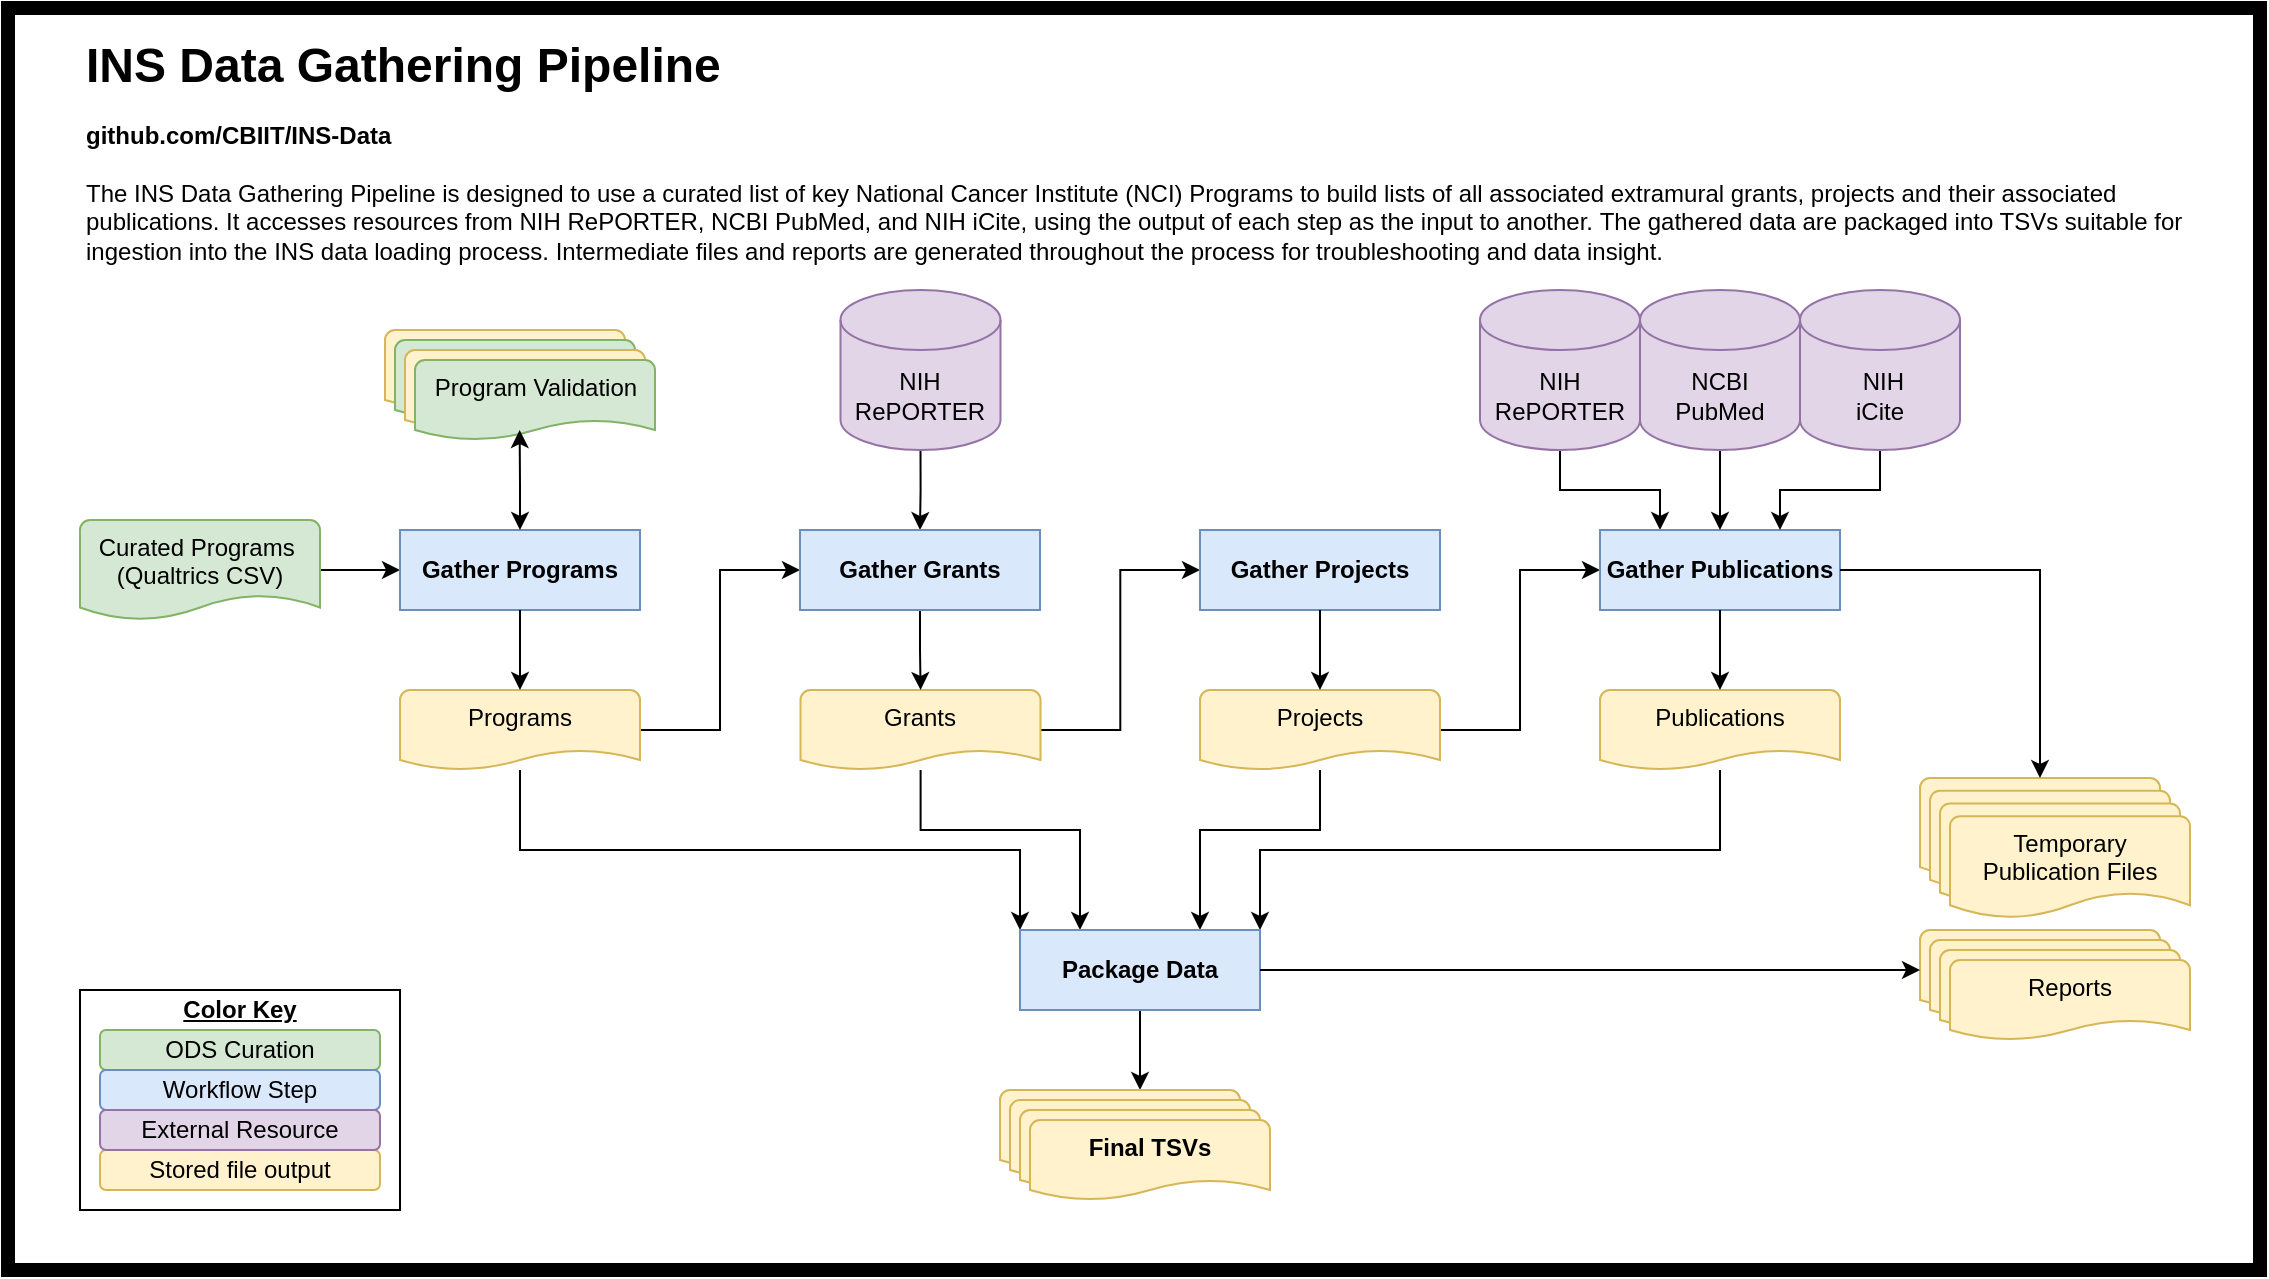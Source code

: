 <mxfile version="22.1.21" type="device">
  <diagram name="Page-1" id="uefWlJh99sZlFegfP22R">
    <mxGraphModel dx="896" dy="1094" grid="1" gridSize="10" guides="1" tooltips="1" connect="1" arrows="1" fold="1" page="0" pageScale="1" pageWidth="850" pageHeight="1100" math="0" shadow="0">
      <root>
        <mxCell id="0" />
        <mxCell id="1" parent="0" />
        <mxCell id="phURn1hj5qTQnRwEF0jg-42" value="" style="rounded=0;whiteSpace=wrap;html=1;strokeWidth=7;fillColor=default;" parent="1" vertex="1">
          <mxGeometry x="444" y="-281" width="1126" height="631" as="geometry" />
        </mxCell>
        <mxCell id="gQOOfUeZjju-Q29w7hby-9" value="&lt;p style=&quot;line-height: 100%;&quot;&gt;&lt;/p&gt;&lt;h1 style=&quot;line-height: 100%;&quot;&gt;INS Data Gathering Pipeline&lt;/h1&gt;&lt;div&gt;&lt;b&gt;github.com/CBIIT/INS-Data&lt;/b&gt;&lt;/div&gt;&lt;div&gt;&lt;b&gt;&lt;br&gt;&lt;/b&gt;&lt;/div&gt;&lt;div style=&quot;line-height: 120%;&quot;&gt;The INS Data Gathering Pipeline is designed to use a curated list of key National Cancer Institute (NCI) Programs to build lists of all associated extramural grants, projects and their associated publications. It accesses resources from NIH RePORTER, NCBI PubMed, and NIH iCite, using the output of each step as the input to another.&amp;nbsp;&lt;span style=&quot;background-color: initial;&quot;&gt;The gathered data are packaged into TSVs suitable for ingestion into the INS data loading process. Intermediate files and reports are generated throughout the process for troubleshooting and data insight.&amp;nbsp;&lt;/span&gt;&lt;/div&gt;&lt;p&gt;&lt;/p&gt;" style="text;html=1;strokeColor=none;fillColor=none;spacing=5;spacingTop=-20;whiteSpace=wrap;overflow=hidden;rounded=0;" parent="1" vertex="1">
          <mxGeometry x="478" y="-270" width="1062" height="130" as="geometry" />
        </mxCell>
        <mxCell id="r6HnroZV0TJYuFAMtPQ7-27" style="edgeStyle=orthogonalEdgeStyle;rounded=0;orthogonalLoop=1;jettySize=auto;html=1;" edge="1" parent="1" source="wkYrDo4dlBRFe5t2DFDZ-1" target="wkYrDo4dlBRFe5t2DFDZ-2">
          <mxGeometry relative="1" as="geometry" />
        </mxCell>
        <mxCell id="wkYrDo4dlBRFe5t2DFDZ-1" value="Curated Programs&amp;nbsp; (Qualtrics CSV)" style="strokeWidth=1;html=1;shape=mxgraph.flowchart.document2;whiteSpace=wrap;size=0.25;fillColor=#d5e8d4;strokeColor=#82b366;verticalAlign=top;" parent="1" vertex="1">
          <mxGeometry x="480" y="-25" width="120" height="50" as="geometry" />
        </mxCell>
        <mxCell id="r6HnroZV0TJYuFAMtPQ7-30" style="edgeStyle=orthogonalEdgeStyle;rounded=0;orthogonalLoop=1;jettySize=auto;html=1;exitX=0.75;exitY=0;exitDx=0;exitDy=0;entryX=0.682;entryY=0.755;entryDx=0;entryDy=0;entryPerimeter=0;strokeColor=none;" edge="1" parent="1" source="wkYrDo4dlBRFe5t2DFDZ-2" target="wkYrDo4dlBRFe5t2DFDZ-19">
          <mxGeometry relative="1" as="geometry">
            <mxPoint x="730" y="-70" as="targetPoint" />
          </mxGeometry>
        </mxCell>
        <mxCell id="wkYrDo4dlBRFe5t2DFDZ-2" value="Gather Programs" style="rounded=0;whiteSpace=wrap;html=1;fillColor=#dae8fc;strokeColor=#6c8ebf;fontStyle=1" parent="1" vertex="1">
          <mxGeometry x="640" y="-20" width="120" height="40" as="geometry" />
        </mxCell>
        <mxCell id="r6HnroZV0TJYuFAMtPQ7-33" style="edgeStyle=orthogonalEdgeStyle;rounded=0;orthogonalLoop=1;jettySize=auto;html=1;entryX=0;entryY=0.5;entryDx=0;entryDy=0;" edge="1" parent="1" source="wkYrDo4dlBRFe5t2DFDZ-3" target="wkYrDo4dlBRFe5t2DFDZ-14">
          <mxGeometry relative="1" as="geometry" />
        </mxCell>
        <mxCell id="r6HnroZV0TJYuFAMtPQ7-49" style="edgeStyle=orthogonalEdgeStyle;rounded=0;orthogonalLoop=1;jettySize=auto;html=1;entryX=0;entryY=0;entryDx=0;entryDy=0;" edge="1" parent="1" source="wkYrDo4dlBRFe5t2DFDZ-3" target="r6HnroZV0TJYuFAMtPQ7-10">
          <mxGeometry relative="1" as="geometry">
            <Array as="points">
              <mxPoint x="700" y="140" />
              <mxPoint x="950" y="140" />
            </Array>
          </mxGeometry>
        </mxCell>
        <mxCell id="wkYrDo4dlBRFe5t2DFDZ-3" value="Programs" style="strokeWidth=1;html=1;shape=mxgraph.flowchart.document2;whiteSpace=wrap;size=0.25;fillColor=#fff2cc;strokeColor=#d6b656;verticalAlign=top;" parent="1" vertex="1">
          <mxGeometry x="640" y="60" width="120" height="40" as="geometry" />
        </mxCell>
        <mxCell id="r6HnroZV0TJYuFAMtPQ7-34" style="edgeStyle=orthogonalEdgeStyle;rounded=0;orthogonalLoop=1;jettySize=auto;html=1;exitX=0.5;exitY=1;exitDx=0;exitDy=0;exitPerimeter=0;" edge="1" parent="1" source="r6HnroZV0TJYuFAMtPQ7-39" target="wkYrDo4dlBRFe5t2DFDZ-14">
          <mxGeometry relative="1" as="geometry">
            <mxPoint x="900" y="-60" as="sourcePoint" />
          </mxGeometry>
        </mxCell>
        <mxCell id="r6HnroZV0TJYuFAMtPQ7-37" style="edgeStyle=orthogonalEdgeStyle;rounded=0;orthogonalLoop=1;jettySize=auto;html=1;entryX=0;entryY=0.5;entryDx=0;entryDy=0;" edge="1" parent="1" source="wkYrDo4dlBRFe5t2DFDZ-21" target="r6HnroZV0TJYuFAMtPQ7-1">
          <mxGeometry relative="1" as="geometry" />
        </mxCell>
        <mxCell id="r6HnroZV0TJYuFAMtPQ7-50" style="edgeStyle=orthogonalEdgeStyle;rounded=0;orthogonalLoop=1;jettySize=auto;html=1;entryX=0.25;entryY=0;entryDx=0;entryDy=0;" edge="1" parent="1" source="wkYrDo4dlBRFe5t2DFDZ-21" target="r6HnroZV0TJYuFAMtPQ7-10">
          <mxGeometry relative="1" as="geometry">
            <Array as="points">
              <mxPoint x="900" y="130" />
              <mxPoint x="980" y="130" />
            </Array>
          </mxGeometry>
        </mxCell>
        <mxCell id="wkYrDo4dlBRFe5t2DFDZ-21" value="Grants" style="strokeWidth=1;html=1;shape=mxgraph.flowchart.document2;whiteSpace=wrap;size=0.25;fillColor=#fff2cc;strokeColor=#d6b656;verticalAlign=top;" parent="1" vertex="1">
          <mxGeometry x="840.25" y="60" width="120" height="40" as="geometry" />
        </mxCell>
        <mxCell id="r6HnroZV0TJYuFAMtPQ7-35" style="edgeStyle=orthogonalEdgeStyle;rounded=0;orthogonalLoop=1;jettySize=auto;html=1;" edge="1" parent="1" source="wkYrDo4dlBRFe5t2DFDZ-14" target="wkYrDo4dlBRFe5t2DFDZ-21">
          <mxGeometry relative="1" as="geometry" />
        </mxCell>
        <mxCell id="wkYrDo4dlBRFe5t2DFDZ-14" value="Gather Grants" style="rounded=0;whiteSpace=wrap;html=1;fillColor=#dae8fc;strokeColor=#6c8ebf;fontStyle=1" parent="1" vertex="1">
          <mxGeometry x="840" y="-20" width="120" height="40" as="geometry" />
        </mxCell>
        <mxCell id="r6HnroZV0TJYuFAMtPQ7-1" value="Gather Projects" style="rounded=0;whiteSpace=wrap;html=1;fillColor=#dae8fc;strokeColor=#6c8ebf;fontStyle=1" vertex="1" parent="1">
          <mxGeometry x="1040" y="-20" width="120" height="40" as="geometry" />
        </mxCell>
        <mxCell id="r6HnroZV0TJYuFAMtPQ7-44" style="edgeStyle=orthogonalEdgeStyle;rounded=0;orthogonalLoop=1;jettySize=auto;html=1;entryX=0;entryY=0.5;entryDx=0;entryDy=0;" edge="1" parent="1" source="r6HnroZV0TJYuFAMtPQ7-2" target="r6HnroZV0TJYuFAMtPQ7-7">
          <mxGeometry relative="1" as="geometry" />
        </mxCell>
        <mxCell id="r6HnroZV0TJYuFAMtPQ7-51" style="edgeStyle=orthogonalEdgeStyle;rounded=0;orthogonalLoop=1;jettySize=auto;html=1;entryX=0.75;entryY=0;entryDx=0;entryDy=0;" edge="1" parent="1" source="r6HnroZV0TJYuFAMtPQ7-2" target="r6HnroZV0TJYuFAMtPQ7-10">
          <mxGeometry relative="1" as="geometry">
            <Array as="points">
              <mxPoint x="1100" y="130" />
              <mxPoint x="1040" y="130" />
            </Array>
          </mxGeometry>
        </mxCell>
        <mxCell id="r6HnroZV0TJYuFAMtPQ7-2" value="Projects" style="strokeWidth=1;html=1;shape=mxgraph.flowchart.document2;whiteSpace=wrap;size=0.25;fillColor=#fff2cc;strokeColor=#d6b656;verticalAlign=top;" vertex="1" parent="1">
          <mxGeometry x="1040" y="60" width="120" height="40" as="geometry" />
        </mxCell>
        <mxCell id="r6HnroZV0TJYuFAMtPQ7-42" style="edgeStyle=orthogonalEdgeStyle;rounded=0;orthogonalLoop=1;jettySize=auto;html=1;entryX=0.25;entryY=0;entryDx=0;entryDy=0;" edge="1" parent="1" source="r6HnroZV0TJYuFAMtPQ7-4" target="r6HnroZV0TJYuFAMtPQ7-7">
          <mxGeometry relative="1" as="geometry" />
        </mxCell>
        <mxCell id="r6HnroZV0TJYuFAMtPQ7-4" value="NIH RePORTER" style="shape=cylinder3;whiteSpace=wrap;html=1;boundedLbl=1;backgroundOutline=1;size=15;fillColor=#e1d5e7;strokeColor=#9673a6;" vertex="1" parent="1">
          <mxGeometry x="1180" y="-140" width="80" height="80" as="geometry" />
        </mxCell>
        <mxCell id="r6HnroZV0TJYuFAMtPQ7-52" style="edgeStyle=orthogonalEdgeStyle;rounded=0;orthogonalLoop=1;jettySize=auto;html=1;entryX=1;entryY=0;entryDx=0;entryDy=0;" edge="1" parent="1" source="r6HnroZV0TJYuFAMtPQ7-5" target="r6HnroZV0TJYuFAMtPQ7-10">
          <mxGeometry relative="1" as="geometry">
            <Array as="points">
              <mxPoint x="1300" y="140" />
              <mxPoint x="1070" y="140" />
            </Array>
          </mxGeometry>
        </mxCell>
        <mxCell id="r6HnroZV0TJYuFAMtPQ7-5" value="Publications" style="strokeWidth=1;html=1;shape=mxgraph.flowchart.document2;whiteSpace=wrap;size=0.25;fillColor=#fff2cc;strokeColor=#d6b656;verticalAlign=top;" vertex="1" parent="1">
          <mxGeometry x="1240" y="60" width="120" height="40" as="geometry" />
        </mxCell>
        <mxCell id="r6HnroZV0TJYuFAMtPQ7-7" value="Gather Publications" style="rounded=0;whiteSpace=wrap;html=1;fillColor=#dae8fc;strokeColor=#6c8ebf;fontStyle=1" vertex="1" parent="1">
          <mxGeometry x="1240" y="-20" width="120" height="40" as="geometry" />
        </mxCell>
        <mxCell id="r6HnroZV0TJYuFAMtPQ7-41" style="edgeStyle=orthogonalEdgeStyle;rounded=0;orthogonalLoop=1;jettySize=auto;html=1;" edge="1" parent="1" source="r6HnroZV0TJYuFAMtPQ7-8" target="r6HnroZV0TJYuFAMtPQ7-7">
          <mxGeometry relative="1" as="geometry" />
        </mxCell>
        <mxCell id="r6HnroZV0TJYuFAMtPQ7-43" style="edgeStyle=orthogonalEdgeStyle;rounded=0;orthogonalLoop=1;jettySize=auto;html=1;entryX=0.75;entryY=0;entryDx=0;entryDy=0;" edge="1" parent="1" source="r6HnroZV0TJYuFAMtPQ7-9" target="r6HnroZV0TJYuFAMtPQ7-7">
          <mxGeometry relative="1" as="geometry" />
        </mxCell>
        <mxCell id="r6HnroZV0TJYuFAMtPQ7-9" value="&amp;nbsp;NIH &lt;br&gt;iCite" style="shape=cylinder3;whiteSpace=wrap;html=1;boundedLbl=1;backgroundOutline=1;size=15;fillColor=#e1d5e7;strokeColor=#9673a6;" vertex="1" parent="1">
          <mxGeometry x="1340" y="-140" width="80" height="80" as="geometry" />
        </mxCell>
        <mxCell id="r6HnroZV0TJYuFAMtPQ7-54" style="edgeStyle=orthogonalEdgeStyle;rounded=0;orthogonalLoop=1;jettySize=auto;html=1;" edge="1" parent="1" source="r6HnroZV0TJYuFAMtPQ7-10">
          <mxGeometry relative="1" as="geometry">
            <mxPoint x="1010" y="260" as="targetPoint" />
          </mxGeometry>
        </mxCell>
        <mxCell id="r6HnroZV0TJYuFAMtPQ7-10" value="Package Data" style="rounded=0;whiteSpace=wrap;html=1;fillColor=#dae8fc;strokeColor=#6c8ebf;fontStyle=1" vertex="1" parent="1">
          <mxGeometry x="950" y="180" width="120" height="40" as="geometry" />
        </mxCell>
        <mxCell id="r6HnroZV0TJYuFAMtPQ7-17" value="" style="group;fontStyle=1;labelBorderColor=none;shadow=0;" vertex="1" connectable="0" parent="1">
          <mxGeometry x="940" y="260" width="135" height="55" as="geometry" />
        </mxCell>
        <mxCell id="r6HnroZV0TJYuFAMtPQ7-11" value="" style="strokeWidth=1;html=1;shape=mxgraph.flowchart.document2;whiteSpace=wrap;size=0.25;fillColor=#fff2cc;strokeColor=#d6b656;verticalAlign=top;fontStyle=1;labelBorderColor=none;shadow=0;" vertex="1" parent="r6HnroZV0TJYuFAMtPQ7-17">
          <mxGeometry width="120" height="40" as="geometry" />
        </mxCell>
        <mxCell id="r6HnroZV0TJYuFAMtPQ7-12" value="" style="strokeWidth=1;html=1;shape=mxgraph.flowchart.document2;whiteSpace=wrap;size=0.25;fillColor=#fff2cc;strokeColor=#d6b656;verticalAlign=top;fontStyle=1;labelBorderColor=none;shadow=0;" vertex="1" parent="r6HnroZV0TJYuFAMtPQ7-17">
          <mxGeometry x="5" y="5" width="120" height="40" as="geometry" />
        </mxCell>
        <mxCell id="r6HnroZV0TJYuFAMtPQ7-13" value="" style="strokeWidth=1;html=1;shape=mxgraph.flowchart.document2;whiteSpace=wrap;size=0.25;fillColor=#fff2cc;strokeColor=#d6b656;verticalAlign=top;fontStyle=1;labelBorderColor=none;shadow=0;" vertex="1" parent="r6HnroZV0TJYuFAMtPQ7-17">
          <mxGeometry x="10" y="10" width="120" height="40" as="geometry" />
        </mxCell>
        <mxCell id="r6HnroZV0TJYuFAMtPQ7-14" value="Final TSVs" style="strokeWidth=1;html=1;shape=mxgraph.flowchart.document2;whiteSpace=wrap;size=0.25;fillColor=#fff2cc;strokeColor=#d6b656;verticalAlign=top;fontStyle=1;labelBorderColor=none;shadow=0;" vertex="1" parent="r6HnroZV0TJYuFAMtPQ7-17">
          <mxGeometry x="15" y="15" width="120" height="40" as="geometry" />
        </mxCell>
        <mxCell id="r6HnroZV0TJYuFAMtPQ7-19" value="" style="group" vertex="1" connectable="0" parent="1">
          <mxGeometry x="1400" y="180" width="135" height="55" as="geometry" />
        </mxCell>
        <mxCell id="r6HnroZV0TJYuFAMtPQ7-20" value="" style="strokeWidth=1;html=1;shape=mxgraph.flowchart.document2;whiteSpace=wrap;size=0.25;fillColor=#fff2cc;strokeColor=#d6b656;verticalAlign=top;" vertex="1" parent="r6HnroZV0TJYuFAMtPQ7-19">
          <mxGeometry width="120" height="40" as="geometry" />
        </mxCell>
        <mxCell id="r6HnroZV0TJYuFAMtPQ7-21" value="" style="strokeWidth=1;html=1;shape=mxgraph.flowchart.document2;whiteSpace=wrap;size=0.25;fillColor=#fff2cc;strokeColor=#d6b656;verticalAlign=top;" vertex="1" parent="r6HnroZV0TJYuFAMtPQ7-19">
          <mxGeometry x="5" y="5" width="120" height="40" as="geometry" />
        </mxCell>
        <mxCell id="r6HnroZV0TJYuFAMtPQ7-22" value="" style="strokeWidth=1;html=1;shape=mxgraph.flowchart.document2;whiteSpace=wrap;size=0.25;fillColor=#fff2cc;strokeColor=#d6b656;verticalAlign=top;" vertex="1" parent="r6HnroZV0TJYuFAMtPQ7-19">
          <mxGeometry x="10" y="10" width="120" height="40" as="geometry" />
        </mxCell>
        <mxCell id="r6HnroZV0TJYuFAMtPQ7-23" value="Reports" style="strokeWidth=1;html=1;shape=mxgraph.flowchart.document2;whiteSpace=wrap;size=0.25;fillColor=#fff2cc;strokeColor=#d6b656;verticalAlign=top;" vertex="1" parent="r6HnroZV0TJYuFAMtPQ7-19">
          <mxGeometry x="15" y="15" width="120" height="40" as="geometry" />
        </mxCell>
        <mxCell id="r6HnroZV0TJYuFAMtPQ7-26" value="" style="group" vertex="1" connectable="0" parent="1">
          <mxGeometry x="632.5" y="-120" width="135" height="55" as="geometry" />
        </mxCell>
        <mxCell id="r6HnroZV0TJYuFAMtPQ7-25" value="" style="strokeWidth=1;html=1;shape=mxgraph.flowchart.document2;whiteSpace=wrap;size=0.25;fillColor=#fff2cc;strokeColor=#d6b656;verticalAlign=top;" vertex="1" parent="r6HnroZV0TJYuFAMtPQ7-26">
          <mxGeometry width="120" height="40" as="geometry" />
        </mxCell>
        <mxCell id="r6HnroZV0TJYuFAMtPQ7-24" value="" style="strokeWidth=1;html=1;shape=mxgraph.flowchart.document2;whiteSpace=wrap;size=0.25;fillColor=#d5e8d4;strokeColor=#82b366;verticalAlign=top;" vertex="1" parent="r6HnroZV0TJYuFAMtPQ7-26">
          <mxGeometry x="5" y="5" width="120" height="40" as="geometry" />
        </mxCell>
        <mxCell id="wkYrDo4dlBRFe5t2DFDZ-18" value="" style="strokeWidth=1;html=1;shape=mxgraph.flowchart.document2;whiteSpace=wrap;size=0.25;fillColor=#fff2cc;strokeColor=#d6b656;verticalAlign=top;" parent="r6HnroZV0TJYuFAMtPQ7-26" vertex="1">
          <mxGeometry x="10" y="10" width="120" height="40" as="geometry" />
        </mxCell>
        <mxCell id="wkYrDo4dlBRFe5t2DFDZ-19" value="Program Validation" style="strokeWidth=1;html=1;shape=mxgraph.flowchart.document2;whiteSpace=wrap;size=0.25;fillColor=#d5e8d4;strokeColor=#82b366;verticalAlign=top;" parent="r6HnroZV0TJYuFAMtPQ7-26" vertex="1">
          <mxGeometry x="15" y="15" width="120" height="40" as="geometry" />
        </mxCell>
        <mxCell id="r6HnroZV0TJYuFAMtPQ7-31" style="edgeStyle=orthogonalEdgeStyle;rounded=0;orthogonalLoop=1;jettySize=auto;html=1;entryX=0.436;entryY=0.875;entryDx=0;entryDy=0;entryPerimeter=0;startArrow=classic;startFill=1;" edge="1" parent="1" source="wkYrDo4dlBRFe5t2DFDZ-2" target="wkYrDo4dlBRFe5t2DFDZ-19">
          <mxGeometry relative="1" as="geometry" />
        </mxCell>
        <mxCell id="r6HnroZV0TJYuFAMtPQ7-32" style="edgeStyle=orthogonalEdgeStyle;rounded=0;orthogonalLoop=1;jettySize=auto;html=1;entryX=0.5;entryY=0;entryDx=0;entryDy=0;entryPerimeter=0;" edge="1" parent="1" source="wkYrDo4dlBRFe5t2DFDZ-2" target="wkYrDo4dlBRFe5t2DFDZ-3">
          <mxGeometry relative="1" as="geometry" />
        </mxCell>
        <mxCell id="r6HnroZV0TJYuFAMtPQ7-38" style="edgeStyle=orthogonalEdgeStyle;rounded=0;orthogonalLoop=1;jettySize=auto;html=1;entryX=0.5;entryY=0;entryDx=0;entryDy=0;entryPerimeter=0;" edge="1" parent="1" source="r6HnroZV0TJYuFAMtPQ7-1" target="r6HnroZV0TJYuFAMtPQ7-2">
          <mxGeometry relative="1" as="geometry" />
        </mxCell>
        <mxCell id="r6HnroZV0TJYuFAMtPQ7-39" value="NIH RePORTER" style="shape=cylinder3;whiteSpace=wrap;html=1;boundedLbl=1;backgroundOutline=1;size=15;fillColor=#e1d5e7;strokeColor=#9673a6;" vertex="1" parent="1">
          <mxGeometry x="860.25" y="-140" width="80" height="80" as="geometry" />
        </mxCell>
        <mxCell id="r6HnroZV0TJYuFAMtPQ7-8" value="NCBI &lt;br&gt;PubMed" style="shape=cylinder3;whiteSpace=wrap;html=1;boundedLbl=1;backgroundOutline=1;size=15;fillColor=#e1d5e7;strokeColor=#9673a6;" vertex="1" parent="1">
          <mxGeometry x="1260" y="-140" width="80" height="80" as="geometry" />
        </mxCell>
        <mxCell id="r6HnroZV0TJYuFAMtPQ7-53" style="edgeStyle=orthogonalEdgeStyle;rounded=0;orthogonalLoop=1;jettySize=auto;html=1;entryX=0.5;entryY=0;entryDx=0;entryDy=0;entryPerimeter=0;" edge="1" parent="1" source="r6HnroZV0TJYuFAMtPQ7-7" target="r6HnroZV0TJYuFAMtPQ7-5">
          <mxGeometry relative="1" as="geometry" />
        </mxCell>
        <mxCell id="r6HnroZV0TJYuFAMtPQ7-55" style="edgeStyle=orthogonalEdgeStyle;rounded=0;orthogonalLoop=1;jettySize=auto;html=1;entryX=0;entryY=0.5;entryDx=0;entryDy=0;entryPerimeter=0;" edge="1" parent="1" source="r6HnroZV0TJYuFAMtPQ7-10" target="r6HnroZV0TJYuFAMtPQ7-20">
          <mxGeometry relative="1" as="geometry" />
        </mxCell>
        <mxCell id="r6HnroZV0TJYuFAMtPQ7-62" value="" style="group" vertex="1" connectable="0" parent="1">
          <mxGeometry x="480" y="210" width="160" height="110" as="geometry" />
        </mxCell>
        <mxCell id="r6HnroZV0TJYuFAMtPQ7-56" value="&lt;p style=&quot;line-height: 0%;&quot;&gt;&lt;b&gt;&lt;u&gt;Color Key&lt;/u&gt;&lt;/b&gt;&lt;/p&gt;" style="rounded=0;whiteSpace=wrap;html=1;verticalAlign=top;spacing=-7;" vertex="1" parent="r6HnroZV0TJYuFAMtPQ7-62">
          <mxGeometry width="160" height="110" as="geometry" />
        </mxCell>
        <mxCell id="r6HnroZV0TJYuFAMtPQ7-57" value="ODS Curation" style="rounded=1;whiteSpace=wrap;html=1;fillColor=#d5e8d4;strokeColor=#82b366;" vertex="1" parent="r6HnroZV0TJYuFAMtPQ7-62">
          <mxGeometry x="10" y="20" width="140" height="20" as="geometry" />
        </mxCell>
        <mxCell id="r6HnroZV0TJYuFAMtPQ7-58" value="Stored file output" style="rounded=1;whiteSpace=wrap;html=1;fillColor=#fff2cc;strokeColor=#d6b656;" vertex="1" parent="r6HnroZV0TJYuFAMtPQ7-62">
          <mxGeometry x="10" y="80" width="140" height="20" as="geometry" />
        </mxCell>
        <mxCell id="r6HnroZV0TJYuFAMtPQ7-60" value="Workflow Step" style="rounded=1;whiteSpace=wrap;html=1;fillColor=#dae8fc;strokeColor=#6c8ebf;" vertex="1" parent="r6HnroZV0TJYuFAMtPQ7-62">
          <mxGeometry x="10" y="40" width="140" height="20" as="geometry" />
        </mxCell>
        <mxCell id="r6HnroZV0TJYuFAMtPQ7-61" value="External Resource" style="rounded=1;whiteSpace=wrap;html=1;fillColor=#e1d5e7;strokeColor=#9673a6;" vertex="1" parent="r6HnroZV0TJYuFAMtPQ7-62">
          <mxGeometry x="10" y="60" width="140" height="20" as="geometry" />
        </mxCell>
        <mxCell id="r6HnroZV0TJYuFAMtPQ7-63" value="" style="group" vertex="1" connectable="0" parent="1">
          <mxGeometry x="1400" y="104" width="135" height="70" as="geometry" />
        </mxCell>
        <mxCell id="r6HnroZV0TJYuFAMtPQ7-64" value="" style="strokeWidth=1;html=1;shape=mxgraph.flowchart.document2;whiteSpace=wrap;size=0.25;fillColor=#fff2cc;strokeColor=#d6b656;verticalAlign=top;" vertex="1" parent="r6HnroZV0TJYuFAMtPQ7-63">
          <mxGeometry width="120" height="50.909" as="geometry" />
        </mxCell>
        <mxCell id="r6HnroZV0TJYuFAMtPQ7-65" value="" style="strokeWidth=1;html=1;shape=mxgraph.flowchart.document2;whiteSpace=wrap;size=0.25;fillColor=#fff2cc;strokeColor=#d6b656;verticalAlign=top;" vertex="1" parent="r6HnroZV0TJYuFAMtPQ7-63">
          <mxGeometry x="5" y="6.364" width="120" height="50.909" as="geometry" />
        </mxCell>
        <mxCell id="r6HnroZV0TJYuFAMtPQ7-66" value="" style="strokeWidth=1;html=1;shape=mxgraph.flowchart.document2;whiteSpace=wrap;size=0.25;fillColor=#fff2cc;strokeColor=#d6b656;verticalAlign=top;" vertex="1" parent="r6HnroZV0TJYuFAMtPQ7-63">
          <mxGeometry x="10" y="12.727" width="120" height="50.909" as="geometry" />
        </mxCell>
        <mxCell id="r6HnroZV0TJYuFAMtPQ7-67" value="Temporary Publication Files" style="strokeWidth=1;html=1;shape=mxgraph.flowchart.document2;whiteSpace=wrap;size=0.25;fillColor=#fff2cc;strokeColor=#d6b656;verticalAlign=top;" vertex="1" parent="r6HnroZV0TJYuFAMtPQ7-63">
          <mxGeometry x="15" y="19.091" width="120" height="50.909" as="geometry" />
        </mxCell>
        <mxCell id="r6HnroZV0TJYuFAMtPQ7-73" style="edgeStyle=orthogonalEdgeStyle;rounded=0;orthogonalLoop=1;jettySize=auto;html=1;entryX=0.5;entryY=0;entryDx=0;entryDy=0;entryPerimeter=0;" edge="1" parent="1" source="r6HnroZV0TJYuFAMtPQ7-7" target="r6HnroZV0TJYuFAMtPQ7-64">
          <mxGeometry relative="1" as="geometry" />
        </mxCell>
      </root>
    </mxGraphModel>
  </diagram>
</mxfile>
